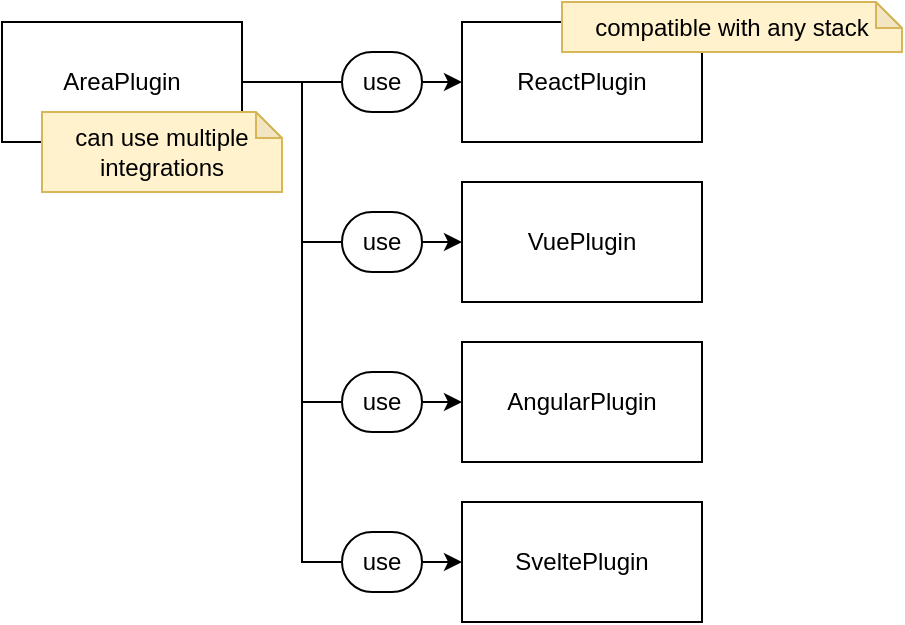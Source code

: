 <mxfile version="22.0.2" type="device">
  <diagram name="page-1" id="nTteX_-L-bd6lsjCAH_5">
    <mxGraphModel dx="863" dy="505" grid="1" gridSize="10" guides="1" tooltips="1" connect="1" arrows="1" fold="1" page="1" pageScale="1" pageWidth="827" pageHeight="1169" math="0" shadow="0">
      <root>
        <mxCell id="0" />
        <mxCell id="1" parent="0" />
        <mxCell id="rceFUdOcMg6-CjwaC8J5-2" style="edgeStyle=orthogonalEdgeStyle;rounded=0;orthogonalLoop=1;jettySize=auto;html=1;exitX=1;exitY=0.5;exitDx=0;exitDy=0;entryX=0;entryY=0.5;entryDx=0;entryDy=0;" parent="1" source="0EIq4OgII-BHYrVc7AHv-1" target="z7vC7oLisWLh9jTTofFt-3" edge="1">
          <mxGeometry relative="1" as="geometry" />
        </mxCell>
        <mxCell id="rceFUdOcMg6-CjwaC8J5-12" style="edgeStyle=orthogonalEdgeStyle;rounded=0;orthogonalLoop=1;jettySize=auto;html=1;exitX=1;exitY=0.5;exitDx=0;exitDy=0;entryX=0;entryY=0.5;entryDx=0;entryDy=0;" parent="1" source="0EIq4OgII-BHYrVc7AHv-1" target="rceFUdOcMg6-CjwaC8J5-9" edge="1">
          <mxGeometry relative="1" as="geometry">
            <Array as="points">
              <mxPoint x="170" y="50" />
              <mxPoint x="170" y="130" />
            </Array>
          </mxGeometry>
        </mxCell>
        <mxCell id="rceFUdOcMg6-CjwaC8J5-13" style="edgeStyle=orthogonalEdgeStyle;rounded=0;orthogonalLoop=1;jettySize=auto;html=1;exitX=1;exitY=0.5;exitDx=0;exitDy=0;entryX=0;entryY=0.5;entryDx=0;entryDy=0;" parent="1" source="0EIq4OgII-BHYrVc7AHv-1" target="rceFUdOcMg6-CjwaC8J5-10" edge="1">
          <mxGeometry relative="1" as="geometry">
            <Array as="points">
              <mxPoint x="170" y="50" />
              <mxPoint x="170" y="210" />
            </Array>
          </mxGeometry>
        </mxCell>
        <mxCell id="rceFUdOcMg6-CjwaC8J5-14" style="edgeStyle=orthogonalEdgeStyle;rounded=0;orthogonalLoop=1;jettySize=auto;html=1;exitX=1;exitY=0.5;exitDx=0;exitDy=0;entryX=0;entryY=0.5;entryDx=0;entryDy=0;" parent="1" source="0EIq4OgII-BHYrVc7AHv-1" target="rceFUdOcMg6-CjwaC8J5-11" edge="1">
          <mxGeometry relative="1" as="geometry">
            <Array as="points">
              <mxPoint x="170" y="50" />
              <mxPoint x="170" y="290" />
            </Array>
          </mxGeometry>
        </mxCell>
        <mxCell id="0EIq4OgII-BHYrVc7AHv-1" value="AreaPlugin" style="rounded=0;whiteSpace=wrap;html=1;" parent="1" vertex="1">
          <mxGeometry x="20" y="20" width="120" height="60" as="geometry" />
        </mxCell>
        <mxCell id="z7vC7oLisWLh9jTTofFt-3" value="ReactPlugin" style="rounded=0;whiteSpace=wrap;html=1;" parent="1" vertex="1">
          <mxGeometry x="250" y="20" width="120" height="60" as="geometry" />
        </mxCell>
        <mxCell id="rceFUdOcMg6-CjwaC8J5-1" value="use" style="rounded=1;whiteSpace=wrap;html=1;arcSize=50;" parent="1" vertex="1">
          <mxGeometry x="190" y="35" width="40" height="30" as="geometry" />
        </mxCell>
        <mxCell id="rceFUdOcMg6-CjwaC8J5-9" value="VuePlugin" style="rounded=0;whiteSpace=wrap;html=1;" parent="1" vertex="1">
          <mxGeometry x="250" y="100" width="120" height="60" as="geometry" />
        </mxCell>
        <mxCell id="rceFUdOcMg6-CjwaC8J5-10" value="AngularPlugin" style="rounded=0;whiteSpace=wrap;html=1;" parent="1" vertex="1">
          <mxGeometry x="250" y="180" width="120" height="60" as="geometry" />
        </mxCell>
        <mxCell id="rceFUdOcMg6-CjwaC8J5-11" value="SveltePlugin" style="rounded=0;whiteSpace=wrap;html=1;" parent="1" vertex="1">
          <mxGeometry x="250" y="260" width="120" height="60" as="geometry" />
        </mxCell>
        <mxCell id="rceFUdOcMg6-CjwaC8J5-16" value="use" style="rounded=1;whiteSpace=wrap;html=1;arcSize=50;" parent="1" vertex="1">
          <mxGeometry x="190" y="115" width="40" height="30" as="geometry" />
        </mxCell>
        <mxCell id="rceFUdOcMg6-CjwaC8J5-17" value="use" style="rounded=1;whiteSpace=wrap;html=1;arcSize=50;" parent="1" vertex="1">
          <mxGeometry x="190" y="195" width="40" height="30" as="geometry" />
        </mxCell>
        <mxCell id="rceFUdOcMg6-CjwaC8J5-18" value="use" style="rounded=1;whiteSpace=wrap;html=1;arcSize=50;" parent="1" vertex="1">
          <mxGeometry x="190" y="275" width="40" height="30" as="geometry" />
        </mxCell>
        <mxCell id="JUCVe-ODB82a5CF8u99I-1" value="compatible with any stack" style="shape=note;whiteSpace=wrap;html=1;backgroundOutline=1;darkOpacity=0.05;size=13;fillColor=#fff2cc;strokeColor=#d6b656;" vertex="1" parent="1">
          <mxGeometry x="300" y="10" width="170" height="25" as="geometry" />
        </mxCell>
        <mxCell id="JUCVe-ODB82a5CF8u99I-3" value="can use multiple integrations" style="shape=note;whiteSpace=wrap;html=1;backgroundOutline=1;darkOpacity=0.05;size=13;fillColor=#fff2cc;strokeColor=#d6b656;" vertex="1" parent="1">
          <mxGeometry x="40" y="65" width="120" height="40" as="geometry" />
        </mxCell>
      </root>
    </mxGraphModel>
  </diagram>
</mxfile>
